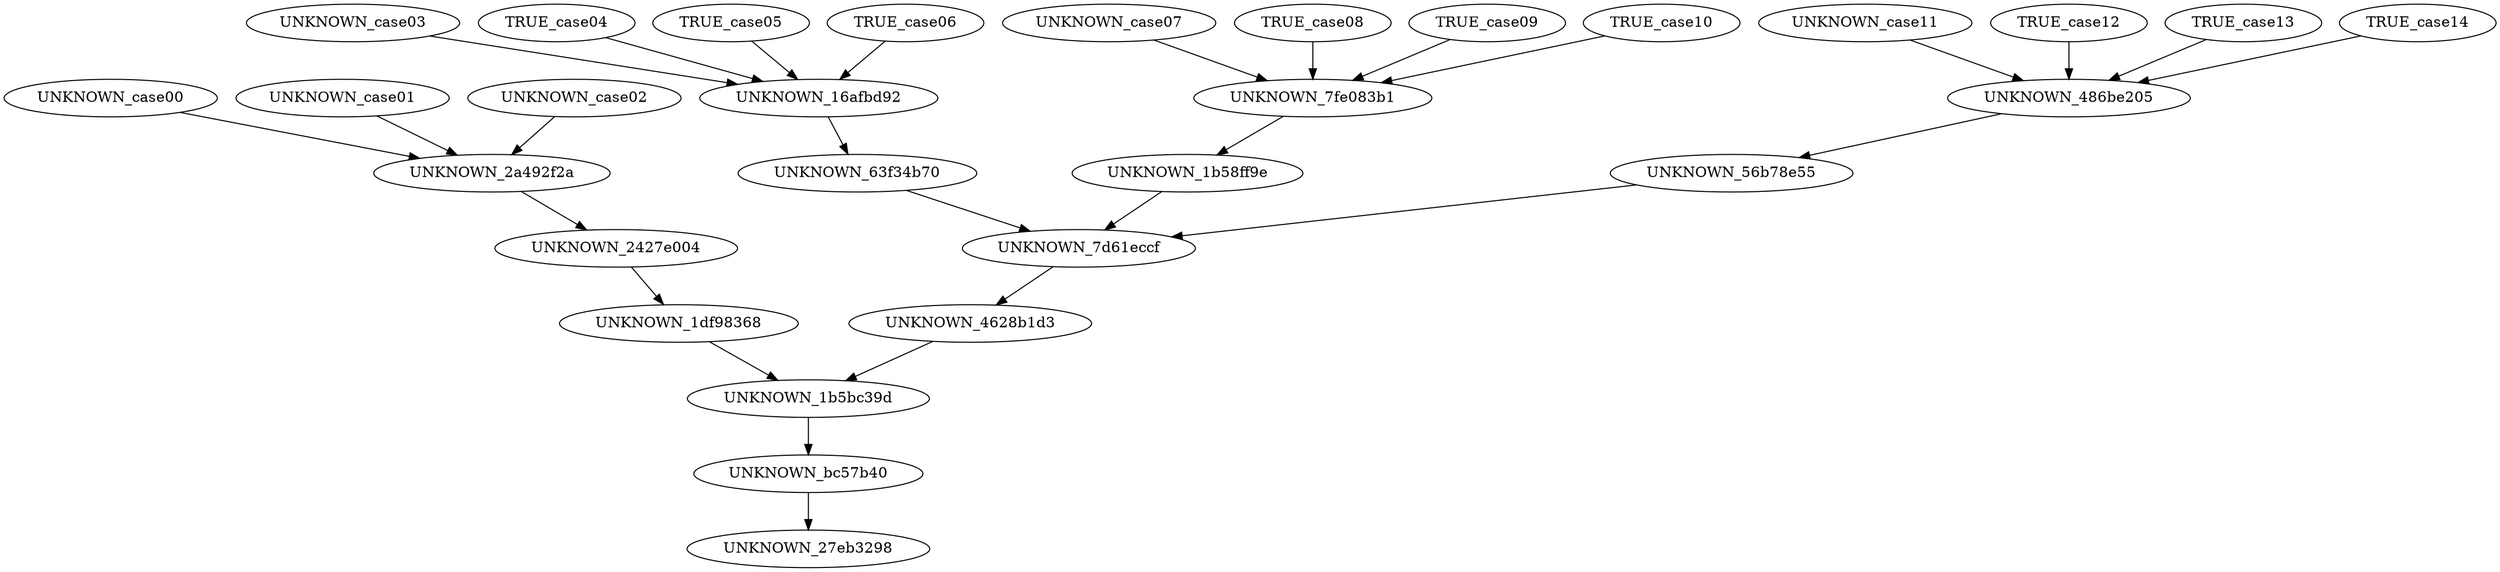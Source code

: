 digraph G {
	UNKNOWN_case00 -> UNKNOWN_2a492f2a;
	UNKNOWN_case01 -> UNKNOWN_2a492f2a;
	UNKNOWN_case02 -> UNKNOWN_2a492f2a;
	UNKNOWN_case03 -> UNKNOWN_16afbd92;
	TRUE_case04 -> UNKNOWN_16afbd92;
	TRUE_case05 -> UNKNOWN_16afbd92;
	TRUE_case06 -> UNKNOWN_16afbd92;
	UNKNOWN_case07 -> UNKNOWN_7fe083b1;
	TRUE_case08 -> UNKNOWN_7fe083b1;
	TRUE_case09 -> UNKNOWN_7fe083b1;
	TRUE_case10 -> UNKNOWN_7fe083b1;
	UNKNOWN_case11 -> UNKNOWN_486be205;
	TRUE_case12 -> UNKNOWN_486be205;
	TRUE_case13 -> UNKNOWN_486be205;
	TRUE_case14 -> UNKNOWN_486be205;
	UNKNOWN_2a492f2a -> UNKNOWN_2427e004;
	UNKNOWN_16afbd92 -> UNKNOWN_63f34b70;
	UNKNOWN_7fe083b1 -> UNKNOWN_1b58ff9e;
	UNKNOWN_486be205 -> UNKNOWN_56b78e55;
	UNKNOWN_2427e004 -> UNKNOWN_1df98368;
	UNKNOWN_63f34b70 -> UNKNOWN_7d61eccf;
	UNKNOWN_1b58ff9e -> UNKNOWN_7d61eccf;
	UNKNOWN_56b78e55 -> UNKNOWN_7d61eccf;
	UNKNOWN_1df98368 -> UNKNOWN_1b5bc39d;
	UNKNOWN_7d61eccf -> UNKNOWN_4628b1d3;
	UNKNOWN_4628b1d3 -> UNKNOWN_1b5bc39d;
	UNKNOWN_1b5bc39d -> UNKNOWN_bc57b40;
	UNKNOWN_bc57b40 -> UNKNOWN_27eb3298;
}

